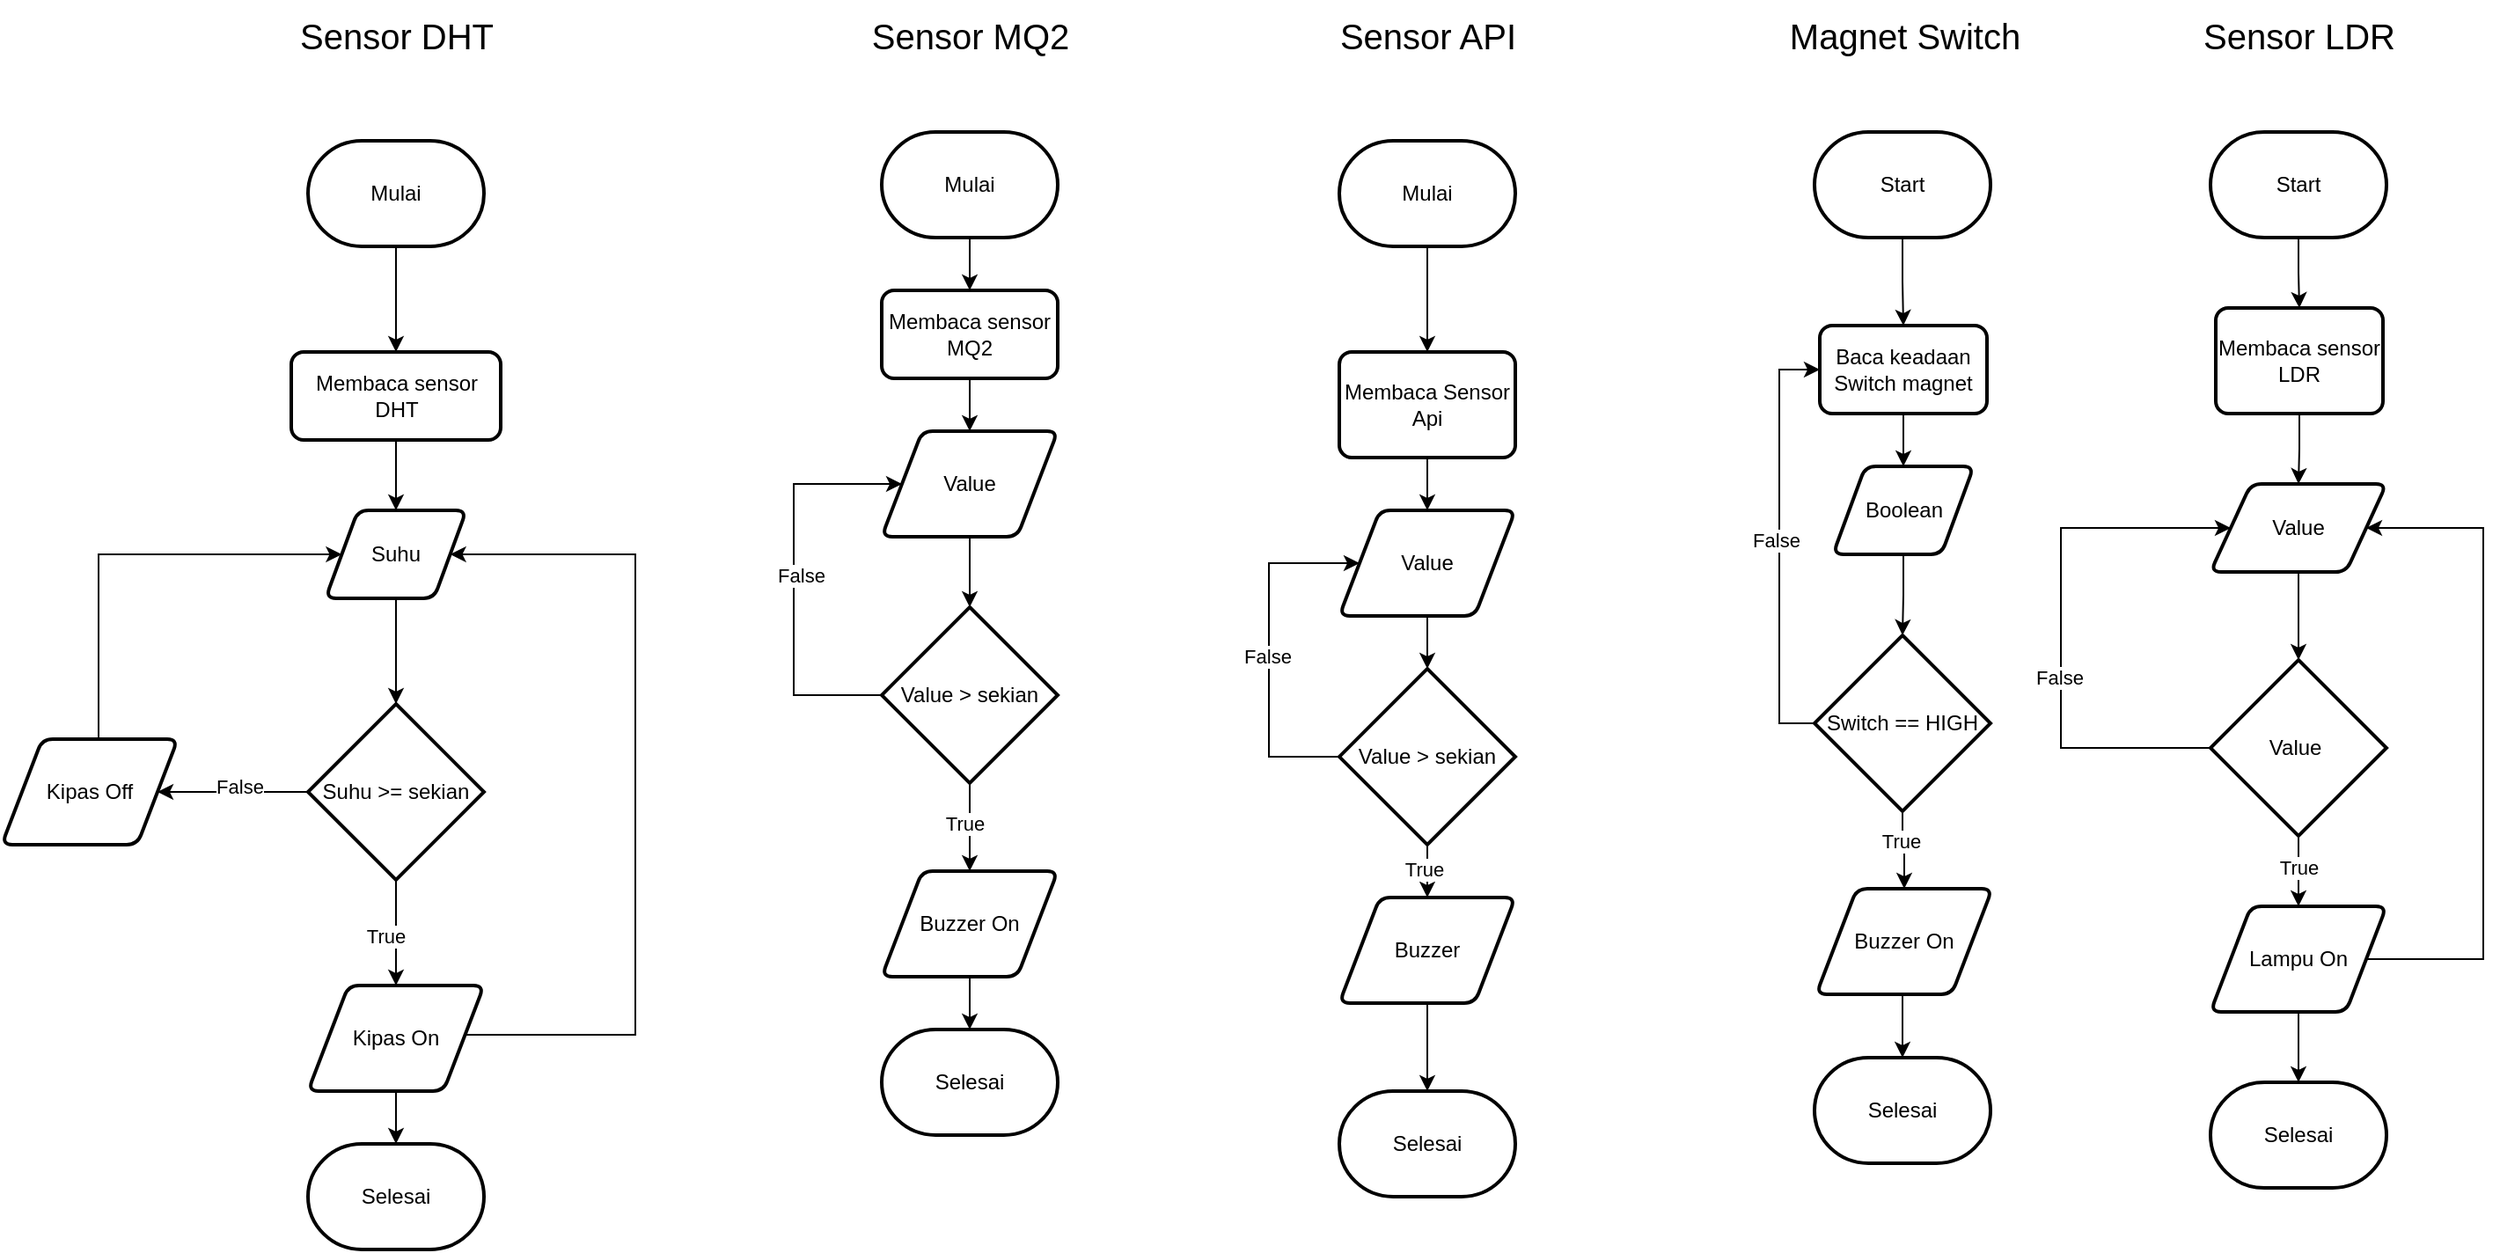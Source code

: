 <mxfile version="22.0.8" type="github">
  <diagram name="Page-1" id="b_5xpOAbyP6OrcqUFmXe">
    <mxGraphModel dx="1750" dy="957" grid="1" gridSize="10" guides="1" tooltips="1" connect="1" arrows="1" fold="1" page="1" pageScale="1" pageWidth="1500" pageHeight="800" math="0" shadow="0">
      <root>
        <mxCell id="0" />
        <mxCell id="1" parent="0" />
        <mxCell id="-h40FhRU-GJAkpafEQfK-1" style="edgeStyle=orthogonalEdgeStyle;rounded=0;orthogonalLoop=1;jettySize=auto;html=1;exitX=0.5;exitY=1;exitDx=0;exitDy=0;exitPerimeter=0;entryX=0.5;entryY=0;entryDx=0;entryDy=0;" edge="1" parent="1" source="-h40FhRU-GJAkpafEQfK-2" target="-h40FhRU-GJAkpafEQfK-4">
          <mxGeometry relative="1" as="geometry" />
        </mxCell>
        <mxCell id="-h40FhRU-GJAkpafEQfK-2" value="Mulai" style="strokeWidth=2;html=1;shape=mxgraph.flowchart.terminator;whiteSpace=wrap;" vertex="1" parent="1">
          <mxGeometry x="234" y="120" width="100" height="60" as="geometry" />
        </mxCell>
        <mxCell id="-h40FhRU-GJAkpafEQfK-3" style="edgeStyle=orthogonalEdgeStyle;rounded=0;orthogonalLoop=1;jettySize=auto;html=1;exitX=0.5;exitY=1;exitDx=0;exitDy=0;entryX=0.5;entryY=0;entryDx=0;entryDy=0;" edge="1" parent="1" source="-h40FhRU-GJAkpafEQfK-4" target="-h40FhRU-GJAkpafEQfK-5">
          <mxGeometry relative="1" as="geometry" />
        </mxCell>
        <mxCell id="-h40FhRU-GJAkpafEQfK-4" value="Membaca sensor DHT" style="rounded=1;whiteSpace=wrap;html=1;absoluteArcSize=1;arcSize=14;strokeWidth=2;" vertex="1" parent="1">
          <mxGeometry x="224.5" y="240" width="119" height="50" as="geometry" />
        </mxCell>
        <mxCell id="-h40FhRU-GJAkpafEQfK-5" value="Suhu" style="shape=parallelogram;html=1;strokeWidth=2;perimeter=parallelogramPerimeter;whiteSpace=wrap;rounded=1;arcSize=12;size=0.23;" vertex="1" parent="1">
          <mxGeometry x="244" y="330" width="80" height="50" as="geometry" />
        </mxCell>
        <mxCell id="-h40FhRU-GJAkpafEQfK-6" style="edgeStyle=orthogonalEdgeStyle;rounded=0;orthogonalLoop=1;jettySize=auto;html=1;exitX=0;exitY=0.5;exitDx=0;exitDy=0;exitPerimeter=0;entryX=1;entryY=0.5;entryDx=0;entryDy=0;" edge="1" parent="1" source="-h40FhRU-GJAkpafEQfK-10" target="-h40FhRU-GJAkpafEQfK-17">
          <mxGeometry relative="1" as="geometry">
            <mxPoint x="160" y="490" as="targetPoint" />
          </mxGeometry>
        </mxCell>
        <mxCell id="-h40FhRU-GJAkpafEQfK-7" value="False" style="edgeLabel;html=1;align=center;verticalAlign=middle;resizable=0;points=[];" vertex="1" connectable="0" parent="-h40FhRU-GJAkpafEQfK-6">
          <mxGeometry x="-0.082" y="-3" relative="1" as="geometry">
            <mxPoint as="offset" />
          </mxGeometry>
        </mxCell>
        <mxCell id="-h40FhRU-GJAkpafEQfK-8" style="edgeStyle=orthogonalEdgeStyle;rounded=0;orthogonalLoop=1;jettySize=auto;html=1;exitX=0.5;exitY=1;exitDx=0;exitDy=0;exitPerimeter=0;entryX=0.5;entryY=0;entryDx=0;entryDy=0;" edge="1" parent="1" source="-h40FhRU-GJAkpafEQfK-10" target="-h40FhRU-GJAkpafEQfK-16">
          <mxGeometry relative="1" as="geometry">
            <mxPoint x="320" y="570" as="targetPoint" />
          </mxGeometry>
        </mxCell>
        <mxCell id="-h40FhRU-GJAkpafEQfK-9" value="True" style="edgeLabel;html=1;align=center;verticalAlign=middle;resizable=0;points=[];" vertex="1" connectable="0" parent="-h40FhRU-GJAkpafEQfK-8">
          <mxGeometry x="0.057" y="-6" relative="1" as="geometry">
            <mxPoint as="offset" />
          </mxGeometry>
        </mxCell>
        <mxCell id="-h40FhRU-GJAkpafEQfK-10" value="Suhu &amp;gt;= sekian" style="strokeWidth=2;html=1;shape=mxgraph.flowchart.decision;whiteSpace=wrap;" vertex="1" parent="1">
          <mxGeometry x="234" y="440" width="100" height="100" as="geometry" />
        </mxCell>
        <mxCell id="-h40FhRU-GJAkpafEQfK-11" style="edgeStyle=orthogonalEdgeStyle;rounded=0;orthogonalLoop=1;jettySize=auto;html=1;exitX=0.5;exitY=1;exitDx=0;exitDy=0;entryX=0.5;entryY=0;entryDx=0;entryDy=0;entryPerimeter=0;" edge="1" parent="1" source="-h40FhRU-GJAkpafEQfK-5" target="-h40FhRU-GJAkpafEQfK-10">
          <mxGeometry relative="1" as="geometry" />
        </mxCell>
        <mxCell id="-h40FhRU-GJAkpafEQfK-12" style="edgeStyle=orthogonalEdgeStyle;rounded=0;orthogonalLoop=1;jettySize=auto;html=1;entryX=0;entryY=0.5;entryDx=0;entryDy=0;exitX=0.5;exitY=0;exitDx=0;exitDy=0;" edge="1" parent="1" source="-h40FhRU-GJAkpafEQfK-17" target="-h40FhRU-GJAkpafEQfK-5">
          <mxGeometry relative="1" as="geometry">
            <mxPoint x="130" y="410" as="sourcePoint" />
            <Array as="points">
              <mxPoint x="115" y="460" />
              <mxPoint x="115" y="355" />
            </Array>
          </mxGeometry>
        </mxCell>
        <mxCell id="-h40FhRU-GJAkpafEQfK-13" style="edgeStyle=orthogonalEdgeStyle;rounded=0;orthogonalLoop=1;jettySize=auto;html=1;exitX=1;exitY=0.5;exitDx=0;exitDy=0;entryX=1;entryY=0.5;entryDx=0;entryDy=0;" edge="1" parent="1" source="-h40FhRU-GJAkpafEQfK-16" target="-h40FhRU-GJAkpafEQfK-5">
          <mxGeometry relative="1" as="geometry">
            <mxPoint x="334.0" y="627.5" as="sourcePoint" />
            <Array as="points">
              <mxPoint x="323" y="628" />
              <mxPoint x="420" y="628" />
              <mxPoint x="420" y="355" />
            </Array>
          </mxGeometry>
        </mxCell>
        <mxCell id="-h40FhRU-GJAkpafEQfK-14" value="Selesai" style="strokeWidth=2;html=1;shape=mxgraph.flowchart.terminator;whiteSpace=wrap;" vertex="1" parent="1">
          <mxGeometry x="234" y="690" width="100" height="60" as="geometry" />
        </mxCell>
        <mxCell id="-h40FhRU-GJAkpafEQfK-15" style="edgeStyle=orthogonalEdgeStyle;rounded=0;orthogonalLoop=1;jettySize=auto;html=1;entryX=0.5;entryY=0;entryDx=0;entryDy=0;entryPerimeter=0;exitX=0.5;exitY=1;exitDx=0;exitDy=0;" edge="1" parent="1" source="-h40FhRU-GJAkpafEQfK-16" target="-h40FhRU-GJAkpafEQfK-14">
          <mxGeometry relative="1" as="geometry">
            <mxPoint x="410" y="700" as="sourcePoint" />
          </mxGeometry>
        </mxCell>
        <mxCell id="-h40FhRU-GJAkpafEQfK-16" value="Kipas On" style="shape=parallelogram;html=1;strokeWidth=2;perimeter=parallelogramPerimeter;whiteSpace=wrap;rounded=1;arcSize=12;size=0.23;" vertex="1" parent="1">
          <mxGeometry x="234" y="600" width="100" height="60" as="geometry" />
        </mxCell>
        <mxCell id="-h40FhRU-GJAkpafEQfK-17" value="Kipas Off" style="shape=parallelogram;html=1;strokeWidth=2;perimeter=parallelogramPerimeter;whiteSpace=wrap;rounded=1;arcSize=12;size=0.23;" vertex="1" parent="1">
          <mxGeometry x="60" y="460" width="100" height="60" as="geometry" />
        </mxCell>
        <mxCell id="-h40FhRU-GJAkpafEQfK-18" style="edgeStyle=orthogonalEdgeStyle;rounded=0;orthogonalLoop=1;jettySize=auto;html=1;exitX=0.5;exitY=1;exitDx=0;exitDy=0;exitPerimeter=0;entryX=0.5;entryY=0;entryDx=0;entryDy=0;" edge="1" parent="1" source="-h40FhRU-GJAkpafEQfK-19" target="-h40FhRU-GJAkpafEQfK-21">
          <mxGeometry relative="1" as="geometry" />
        </mxCell>
        <mxCell id="-h40FhRU-GJAkpafEQfK-19" value="Mulai" style="strokeWidth=2;html=1;shape=mxgraph.flowchart.terminator;whiteSpace=wrap;" vertex="1" parent="1">
          <mxGeometry x="560" y="115" width="100" height="60" as="geometry" />
        </mxCell>
        <mxCell id="-h40FhRU-GJAkpafEQfK-20" style="edgeStyle=orthogonalEdgeStyle;rounded=0;orthogonalLoop=1;jettySize=auto;html=1;exitX=0.5;exitY=1;exitDx=0;exitDy=0;entryX=0.5;entryY=0;entryDx=0;entryDy=0;" edge="1" parent="1" source="-h40FhRU-GJAkpafEQfK-21" target="-h40FhRU-GJAkpafEQfK-22">
          <mxGeometry relative="1" as="geometry" />
        </mxCell>
        <mxCell id="-h40FhRU-GJAkpafEQfK-21" value="Membaca sensor MQ2" style="rounded=1;whiteSpace=wrap;html=1;absoluteArcSize=1;arcSize=14;strokeWidth=2;" vertex="1" parent="1">
          <mxGeometry x="560" y="205" width="100" height="50" as="geometry" />
        </mxCell>
        <mxCell id="-h40FhRU-GJAkpafEQfK-22" value="Value" style="shape=parallelogram;html=1;strokeWidth=2;perimeter=parallelogramPerimeter;whiteSpace=wrap;rounded=1;arcSize=12;size=0.23;" vertex="1" parent="1">
          <mxGeometry x="560" y="285" width="100" height="60" as="geometry" />
        </mxCell>
        <mxCell id="-h40FhRU-GJAkpafEQfK-23" style="edgeStyle=orthogonalEdgeStyle;rounded=0;orthogonalLoop=1;jettySize=auto;html=1;exitX=0;exitY=0.5;exitDx=0;exitDy=0;exitPerimeter=0;entryX=0;entryY=0.5;entryDx=0;entryDy=0;" edge="1" parent="1" source="-h40FhRU-GJAkpafEQfK-27" target="-h40FhRU-GJAkpafEQfK-22">
          <mxGeometry relative="1" as="geometry">
            <Array as="points">
              <mxPoint x="510" y="435" />
              <mxPoint x="510" y="315" />
            </Array>
          </mxGeometry>
        </mxCell>
        <mxCell id="-h40FhRU-GJAkpafEQfK-24" value="False" style="edgeLabel;html=1;align=center;verticalAlign=middle;resizable=0;points=[];" vertex="1" connectable="0" parent="-h40FhRU-GJAkpafEQfK-23">
          <mxGeometry x="0.021" y="-4" relative="1" as="geometry">
            <mxPoint as="offset" />
          </mxGeometry>
        </mxCell>
        <mxCell id="-h40FhRU-GJAkpafEQfK-25" style="edgeStyle=orthogonalEdgeStyle;rounded=0;orthogonalLoop=1;jettySize=auto;html=1;exitX=0.5;exitY=1;exitDx=0;exitDy=0;exitPerimeter=0;entryX=0.5;entryY=0;entryDx=0;entryDy=0;" edge="1" parent="1" source="-h40FhRU-GJAkpafEQfK-27" target="-h40FhRU-GJAkpafEQfK-28">
          <mxGeometry relative="1" as="geometry" />
        </mxCell>
        <mxCell id="-h40FhRU-GJAkpafEQfK-26" value="True" style="edgeLabel;html=1;align=center;verticalAlign=middle;resizable=0;points=[];" vertex="1" connectable="0" parent="-h40FhRU-GJAkpafEQfK-25">
          <mxGeometry x="-0.088" y="-3" relative="1" as="geometry">
            <mxPoint as="offset" />
          </mxGeometry>
        </mxCell>
        <mxCell id="-h40FhRU-GJAkpafEQfK-27" value="Value &amp;gt; sekian" style="strokeWidth=2;html=1;shape=mxgraph.flowchart.decision;whiteSpace=wrap;" vertex="1" parent="1">
          <mxGeometry x="560" y="385" width="100" height="100" as="geometry" />
        </mxCell>
        <mxCell id="-h40FhRU-GJAkpafEQfK-28" value="Buzzer On" style="shape=parallelogram;html=1;strokeWidth=2;perimeter=parallelogramPerimeter;whiteSpace=wrap;rounded=1;arcSize=12;size=0.23;" vertex="1" parent="1">
          <mxGeometry x="560" y="535" width="100" height="60" as="geometry" />
        </mxCell>
        <mxCell id="-h40FhRU-GJAkpafEQfK-29" value="Selesai" style="strokeWidth=2;html=1;shape=mxgraph.flowchart.terminator;whiteSpace=wrap;" vertex="1" parent="1">
          <mxGeometry x="560" y="625" width="100" height="60" as="geometry" />
        </mxCell>
        <mxCell id="-h40FhRU-GJAkpafEQfK-30" style="edgeStyle=orthogonalEdgeStyle;rounded=0;orthogonalLoop=1;jettySize=auto;html=1;exitX=0.5;exitY=1;exitDx=0;exitDy=0;entryX=0.5;entryY=0;entryDx=0;entryDy=0;entryPerimeter=0;" edge="1" parent="1" source="-h40FhRU-GJAkpafEQfK-22" target="-h40FhRU-GJAkpafEQfK-27">
          <mxGeometry relative="1" as="geometry" />
        </mxCell>
        <mxCell id="-h40FhRU-GJAkpafEQfK-31" style="edgeStyle=orthogonalEdgeStyle;rounded=0;orthogonalLoop=1;jettySize=auto;html=1;exitX=0.5;exitY=1;exitDx=0;exitDy=0;entryX=0.5;entryY=0;entryDx=0;entryDy=0;entryPerimeter=0;" edge="1" parent="1" source="-h40FhRU-GJAkpafEQfK-28" target="-h40FhRU-GJAkpafEQfK-29">
          <mxGeometry relative="1" as="geometry" />
        </mxCell>
        <mxCell id="-h40FhRU-GJAkpafEQfK-32" style="edgeStyle=orthogonalEdgeStyle;rounded=0;orthogonalLoop=1;jettySize=auto;html=1;exitX=0.5;exitY=1;exitDx=0;exitDy=0;exitPerimeter=0;entryX=0.5;entryY=0;entryDx=0;entryDy=0;" edge="1" parent="1" source="-h40FhRU-GJAkpafEQfK-33" target="-h40FhRU-GJAkpafEQfK-35">
          <mxGeometry relative="1" as="geometry" />
        </mxCell>
        <mxCell id="-h40FhRU-GJAkpafEQfK-33" value="Mulai" style="strokeWidth=2;html=1;shape=mxgraph.flowchart.terminator;whiteSpace=wrap;" vertex="1" parent="1">
          <mxGeometry x="820" y="120" width="100" height="60" as="geometry" />
        </mxCell>
        <mxCell id="-h40FhRU-GJAkpafEQfK-34" style="edgeStyle=orthogonalEdgeStyle;rounded=0;orthogonalLoop=1;jettySize=auto;html=1;exitX=0.5;exitY=1;exitDx=0;exitDy=0;entryX=0.5;entryY=0;entryDx=0;entryDy=0;" edge="1" parent="1" source="-h40FhRU-GJAkpafEQfK-35" target="-h40FhRU-GJAkpafEQfK-41">
          <mxGeometry relative="1" as="geometry" />
        </mxCell>
        <mxCell id="-h40FhRU-GJAkpafEQfK-35" value="Membaca Sensor Api" style="rounded=1;whiteSpace=wrap;html=1;absoluteArcSize=1;arcSize=14;strokeWidth=2;" vertex="1" parent="1">
          <mxGeometry x="820" y="240" width="100" height="60" as="geometry" />
        </mxCell>
        <mxCell id="-h40FhRU-GJAkpafEQfK-36" style="edgeStyle=orthogonalEdgeStyle;rounded=0;orthogonalLoop=1;jettySize=auto;html=1;exitX=0.5;exitY=1;exitDx=0;exitDy=0;exitPerimeter=0;entryX=0.5;entryY=0;entryDx=0;entryDy=0;" edge="1" parent="1" source="-h40FhRU-GJAkpafEQfK-40" target="-h40FhRU-GJAkpafEQfK-43">
          <mxGeometry relative="1" as="geometry" />
        </mxCell>
        <mxCell id="-h40FhRU-GJAkpafEQfK-37" value="True" style="edgeLabel;html=1;align=center;verticalAlign=middle;resizable=0;points=[];" vertex="1" connectable="0" parent="-h40FhRU-GJAkpafEQfK-36">
          <mxGeometry x="-0.08" y="-2" relative="1" as="geometry">
            <mxPoint as="offset" />
          </mxGeometry>
        </mxCell>
        <mxCell id="-h40FhRU-GJAkpafEQfK-38" style="edgeStyle=orthogonalEdgeStyle;rounded=0;orthogonalLoop=1;jettySize=auto;html=1;exitX=0;exitY=0.5;exitDx=0;exitDy=0;exitPerimeter=0;entryX=0;entryY=0.5;entryDx=0;entryDy=0;" edge="1" parent="1" source="-h40FhRU-GJAkpafEQfK-40" target="-h40FhRU-GJAkpafEQfK-41">
          <mxGeometry relative="1" as="geometry">
            <Array as="points">
              <mxPoint x="780" y="470" />
              <mxPoint x="780" y="360" />
            </Array>
          </mxGeometry>
        </mxCell>
        <mxCell id="-h40FhRU-GJAkpafEQfK-39" value="False" style="edgeLabel;html=1;align=center;verticalAlign=middle;resizable=0;points=[];" vertex="1" connectable="0" parent="-h40FhRU-GJAkpafEQfK-38">
          <mxGeometry x="-0.035" y="1" relative="1" as="geometry">
            <mxPoint as="offset" />
          </mxGeometry>
        </mxCell>
        <mxCell id="-h40FhRU-GJAkpafEQfK-40" value="Value &amp;gt; sekian" style="strokeWidth=2;html=1;shape=mxgraph.flowchart.decision;whiteSpace=wrap;" vertex="1" parent="1">
          <mxGeometry x="820" y="420" width="100" height="100" as="geometry" />
        </mxCell>
        <mxCell id="-h40FhRU-GJAkpafEQfK-41" value="Value" style="shape=parallelogram;html=1;strokeWidth=2;perimeter=parallelogramPerimeter;whiteSpace=wrap;rounded=1;arcSize=12;size=0.23;" vertex="1" parent="1">
          <mxGeometry x="820" y="330" width="100" height="60" as="geometry" />
        </mxCell>
        <mxCell id="-h40FhRU-GJAkpafEQfK-42" style="edgeStyle=orthogonalEdgeStyle;rounded=0;orthogonalLoop=1;jettySize=auto;html=1;exitX=0.5;exitY=1;exitDx=0;exitDy=0;entryX=0.5;entryY=0;entryDx=0;entryDy=0;entryPerimeter=0;" edge="1" parent="1" source="-h40FhRU-GJAkpafEQfK-41" target="-h40FhRU-GJAkpafEQfK-40">
          <mxGeometry relative="1" as="geometry" />
        </mxCell>
        <mxCell id="-h40FhRU-GJAkpafEQfK-43" value="Buzzer" style="shape=parallelogram;html=1;strokeWidth=2;perimeter=parallelogramPerimeter;whiteSpace=wrap;rounded=1;arcSize=12;size=0.23;" vertex="1" parent="1">
          <mxGeometry x="820" y="550" width="100" height="60" as="geometry" />
        </mxCell>
        <mxCell id="-h40FhRU-GJAkpafEQfK-44" value="Selesai" style="strokeWidth=2;html=1;shape=mxgraph.flowchart.terminator;whiteSpace=wrap;" vertex="1" parent="1">
          <mxGeometry x="820" y="660" width="100" height="60" as="geometry" />
        </mxCell>
        <mxCell id="-h40FhRU-GJAkpafEQfK-45" style="edgeStyle=orthogonalEdgeStyle;rounded=0;orthogonalLoop=1;jettySize=auto;html=1;exitX=0.5;exitY=1;exitDx=0;exitDy=0;entryX=0.5;entryY=0;entryDx=0;entryDy=0;entryPerimeter=0;" edge="1" parent="1" source="-h40FhRU-GJAkpafEQfK-43" target="-h40FhRU-GJAkpafEQfK-44">
          <mxGeometry relative="1" as="geometry" />
        </mxCell>
        <mxCell id="-h40FhRU-GJAkpafEQfK-46" style="edgeStyle=orthogonalEdgeStyle;rounded=0;orthogonalLoop=1;jettySize=auto;html=1;exitX=0.5;exitY=1;exitDx=0;exitDy=0;exitPerimeter=0;entryX=0.5;entryY=0;entryDx=0;entryDy=0;" edge="1" parent="1" source="-h40FhRU-GJAkpafEQfK-47" target="-h40FhRU-GJAkpafEQfK-49">
          <mxGeometry relative="1" as="geometry" />
        </mxCell>
        <mxCell id="-h40FhRU-GJAkpafEQfK-47" value="Start" style="strokeWidth=2;html=1;shape=mxgraph.flowchart.terminator;whiteSpace=wrap;" vertex="1" parent="1">
          <mxGeometry x="1090" y="115" width="100" height="60" as="geometry" />
        </mxCell>
        <mxCell id="-h40FhRU-GJAkpafEQfK-48" style="edgeStyle=orthogonalEdgeStyle;rounded=0;orthogonalLoop=1;jettySize=auto;html=1;exitX=0.5;exitY=1;exitDx=0;exitDy=0;entryX=0.5;entryY=0;entryDx=0;entryDy=0;" edge="1" parent="1" source="-h40FhRU-GJAkpafEQfK-49" target="-h40FhRU-GJAkpafEQfK-57">
          <mxGeometry relative="1" as="geometry" />
        </mxCell>
        <mxCell id="-h40FhRU-GJAkpafEQfK-49" value="Baca keadaan Switch magnet" style="rounded=1;whiteSpace=wrap;html=1;absoluteArcSize=1;arcSize=14;strokeWidth=2;" vertex="1" parent="1">
          <mxGeometry x="1093" y="225" width="95" height="50" as="geometry" />
        </mxCell>
        <mxCell id="-h40FhRU-GJAkpafEQfK-50" style="edgeStyle=orthogonalEdgeStyle;rounded=0;orthogonalLoop=1;jettySize=auto;html=1;exitX=0;exitY=0.5;exitDx=0;exitDy=0;exitPerimeter=0;entryX=0;entryY=0.5;entryDx=0;entryDy=0;" edge="1" parent="1" source="-h40FhRU-GJAkpafEQfK-54" target="-h40FhRU-GJAkpafEQfK-49">
          <mxGeometry relative="1" as="geometry" />
        </mxCell>
        <mxCell id="-h40FhRU-GJAkpafEQfK-51" value="False" style="edgeLabel;html=1;align=center;verticalAlign=middle;resizable=0;points=[];" vertex="1" connectable="0" parent="-h40FhRU-GJAkpafEQfK-50">
          <mxGeometry x="0.022" y="2" relative="1" as="geometry">
            <mxPoint as="offset" />
          </mxGeometry>
        </mxCell>
        <mxCell id="-h40FhRU-GJAkpafEQfK-52" style="edgeStyle=orthogonalEdgeStyle;rounded=0;orthogonalLoop=1;jettySize=auto;html=1;exitX=0.5;exitY=1;exitDx=0;exitDy=0;exitPerimeter=0;entryX=0.5;entryY=0;entryDx=0;entryDy=0;" edge="1" parent="1" source="-h40FhRU-GJAkpafEQfK-54" target="-h40FhRU-GJAkpafEQfK-59">
          <mxGeometry relative="1" as="geometry">
            <mxPoint x="1315" y="465" as="targetPoint" />
          </mxGeometry>
        </mxCell>
        <mxCell id="-h40FhRU-GJAkpafEQfK-53" value="True" style="edgeLabel;html=1;align=center;verticalAlign=middle;resizable=0;points=[];" vertex="1" connectable="0" parent="-h40FhRU-GJAkpafEQfK-52">
          <mxGeometry x="-0.239" y="-1" relative="1" as="geometry">
            <mxPoint as="offset" />
          </mxGeometry>
        </mxCell>
        <mxCell id="-h40FhRU-GJAkpafEQfK-54" value="Switch == HIGH" style="strokeWidth=2;html=1;shape=mxgraph.flowchart.decision;whiteSpace=wrap;" vertex="1" parent="1">
          <mxGeometry x="1090" y="401" width="100" height="100" as="geometry" />
        </mxCell>
        <mxCell id="-h40FhRU-GJAkpafEQfK-55" value="Selesai" style="strokeWidth=2;html=1;shape=mxgraph.flowchart.terminator;whiteSpace=wrap;" vertex="1" parent="1">
          <mxGeometry x="1090" y="641" width="100" height="60" as="geometry" />
        </mxCell>
        <mxCell id="-h40FhRU-GJAkpafEQfK-56" style="edgeStyle=orthogonalEdgeStyle;rounded=0;orthogonalLoop=1;jettySize=auto;html=1;entryX=0.5;entryY=0;entryDx=0;entryDy=0;entryPerimeter=0;exitX=0.5;exitY=1;exitDx=0;exitDy=0;" edge="1" parent="1" source="-h40FhRU-GJAkpafEQfK-59" target="-h40FhRU-GJAkpafEQfK-55">
          <mxGeometry relative="1" as="geometry">
            <mxPoint x="1315" y="635" as="sourcePoint" />
          </mxGeometry>
        </mxCell>
        <mxCell id="-h40FhRU-GJAkpafEQfK-57" value="Boolean" style="shape=parallelogram;html=1;strokeWidth=2;perimeter=parallelogramPerimeter;whiteSpace=wrap;rounded=1;arcSize=12;size=0.23;" vertex="1" parent="1">
          <mxGeometry x="1100.5" y="305" width="80" height="50" as="geometry" />
        </mxCell>
        <mxCell id="-h40FhRU-GJAkpafEQfK-58" style="edgeStyle=orthogonalEdgeStyle;rounded=0;orthogonalLoop=1;jettySize=auto;html=1;exitX=0.5;exitY=1;exitDx=0;exitDy=0;entryX=0.5;entryY=0;entryDx=0;entryDy=0;entryPerimeter=0;" edge="1" parent="1" source="-h40FhRU-GJAkpafEQfK-57" target="-h40FhRU-GJAkpafEQfK-54">
          <mxGeometry relative="1" as="geometry" />
        </mxCell>
        <mxCell id="-h40FhRU-GJAkpafEQfK-59" value="Buzzer On" style="shape=parallelogram;html=1;strokeWidth=2;perimeter=parallelogramPerimeter;whiteSpace=wrap;rounded=1;arcSize=12;size=0.23;" vertex="1" parent="1">
          <mxGeometry x="1091" y="545" width="100" height="60" as="geometry" />
        </mxCell>
        <mxCell id="-h40FhRU-GJAkpafEQfK-60" style="edgeStyle=orthogonalEdgeStyle;rounded=0;orthogonalLoop=1;jettySize=auto;html=1;exitX=0.5;exitY=1;exitDx=0;exitDy=0;exitPerimeter=0;entryX=0.5;entryY=0;entryDx=0;entryDy=0;" edge="1" parent="1" source="-h40FhRU-GJAkpafEQfK-61" target="-h40FhRU-GJAkpafEQfK-63">
          <mxGeometry relative="1" as="geometry" />
        </mxCell>
        <mxCell id="-h40FhRU-GJAkpafEQfK-61" value="Start" style="strokeWidth=2;html=1;shape=mxgraph.flowchart.terminator;whiteSpace=wrap;" vertex="1" parent="1">
          <mxGeometry x="1315" y="115" width="100" height="60" as="geometry" />
        </mxCell>
        <mxCell id="-h40FhRU-GJAkpafEQfK-62" style="edgeStyle=orthogonalEdgeStyle;rounded=0;orthogonalLoop=1;jettySize=auto;html=1;exitX=0.5;exitY=1;exitDx=0;exitDy=0;entryX=0.5;entryY=0;entryDx=0;entryDy=0;" edge="1" parent="1" source="-h40FhRU-GJAkpafEQfK-63" target="-h40FhRU-GJAkpafEQfK-64">
          <mxGeometry relative="1" as="geometry" />
        </mxCell>
        <mxCell id="-h40FhRU-GJAkpafEQfK-63" value="Membaca sensor LDR" style="rounded=1;whiteSpace=wrap;html=1;absoluteArcSize=1;arcSize=14;strokeWidth=2;" vertex="1" parent="1">
          <mxGeometry x="1318" y="215" width="95" height="60" as="geometry" />
        </mxCell>
        <mxCell id="-h40FhRU-GJAkpafEQfK-64" value="Value" style="shape=parallelogram;html=1;strokeWidth=2;perimeter=parallelogramPerimeter;whiteSpace=wrap;rounded=1;arcSize=12;size=0.23;" vertex="1" parent="1">
          <mxGeometry x="1315" y="315" width="100" height="50" as="geometry" />
        </mxCell>
        <mxCell id="-h40FhRU-GJAkpafEQfK-65" style="edgeStyle=orthogonalEdgeStyle;rounded=0;orthogonalLoop=1;jettySize=auto;html=1;exitX=0;exitY=0.5;exitDx=0;exitDy=0;exitPerimeter=0;entryX=0;entryY=0.5;entryDx=0;entryDy=0;" edge="1" parent="1" source="-h40FhRU-GJAkpafEQfK-69" target="-h40FhRU-GJAkpafEQfK-64">
          <mxGeometry relative="1" as="geometry">
            <Array as="points">
              <mxPoint x="1230" y="465" />
              <mxPoint x="1230" y="340" />
            </Array>
          </mxGeometry>
        </mxCell>
        <mxCell id="-h40FhRU-GJAkpafEQfK-66" value="False" style="edgeLabel;html=1;align=center;verticalAlign=middle;resizable=0;points=[];" vertex="1" connectable="0" parent="-h40FhRU-GJAkpafEQfK-65">
          <mxGeometry x="-0.183" y="1" relative="1" as="geometry">
            <mxPoint as="offset" />
          </mxGeometry>
        </mxCell>
        <mxCell id="-h40FhRU-GJAkpafEQfK-67" style="edgeStyle=orthogonalEdgeStyle;rounded=0;orthogonalLoop=1;jettySize=auto;html=1;exitX=0.5;exitY=1;exitDx=0;exitDy=0;exitPerimeter=0;entryX=0.5;entryY=0;entryDx=0;entryDy=0;" edge="1" parent="1" source="-h40FhRU-GJAkpafEQfK-69" target="-h40FhRU-GJAkpafEQfK-72">
          <mxGeometry relative="1" as="geometry" />
        </mxCell>
        <mxCell id="-h40FhRU-GJAkpafEQfK-68" value="True" style="edgeLabel;html=1;align=center;verticalAlign=middle;resizable=0;points=[];" vertex="1" connectable="0" parent="-h40FhRU-GJAkpafEQfK-67">
          <mxGeometry x="-0.129" relative="1" as="geometry">
            <mxPoint as="offset" />
          </mxGeometry>
        </mxCell>
        <mxCell id="-h40FhRU-GJAkpafEQfK-69" value="Value&amp;nbsp;" style="strokeWidth=2;html=1;shape=mxgraph.flowchart.decision;whiteSpace=wrap;" vertex="1" parent="1">
          <mxGeometry x="1315" y="415" width="100" height="100" as="geometry" />
        </mxCell>
        <mxCell id="-h40FhRU-GJAkpafEQfK-70" style="edgeStyle=orthogonalEdgeStyle;rounded=0;orthogonalLoop=1;jettySize=auto;html=1;exitX=0.5;exitY=1;exitDx=0;exitDy=0;entryX=0.5;entryY=0;entryDx=0;entryDy=0;entryPerimeter=0;" edge="1" parent="1" source="-h40FhRU-GJAkpafEQfK-64" target="-h40FhRU-GJAkpafEQfK-69">
          <mxGeometry relative="1" as="geometry" />
        </mxCell>
        <mxCell id="-h40FhRU-GJAkpafEQfK-71" style="edgeStyle=orthogonalEdgeStyle;rounded=0;orthogonalLoop=1;jettySize=auto;html=1;exitX=1;exitY=0.5;exitDx=0;exitDy=0;entryX=1;entryY=0.5;entryDx=0;entryDy=0;" edge="1" parent="1" source="-h40FhRU-GJAkpafEQfK-72" target="-h40FhRU-GJAkpafEQfK-64">
          <mxGeometry relative="1" as="geometry">
            <Array as="points">
              <mxPoint x="1470" y="585" />
              <mxPoint x="1470" y="340" />
            </Array>
          </mxGeometry>
        </mxCell>
        <mxCell id="-h40FhRU-GJAkpafEQfK-72" value="Lampu On" style="shape=parallelogram;html=1;strokeWidth=2;perimeter=parallelogramPerimeter;whiteSpace=wrap;rounded=1;arcSize=12;size=0.23;" vertex="1" parent="1">
          <mxGeometry x="1315" y="555" width="100" height="60" as="geometry" />
        </mxCell>
        <mxCell id="-h40FhRU-GJAkpafEQfK-73" value="Selesai" style="strokeWidth=2;html=1;shape=mxgraph.flowchart.terminator;whiteSpace=wrap;" vertex="1" parent="1">
          <mxGeometry x="1315" y="655" width="100" height="60" as="geometry" />
        </mxCell>
        <mxCell id="-h40FhRU-GJAkpafEQfK-74" style="edgeStyle=orthogonalEdgeStyle;rounded=0;orthogonalLoop=1;jettySize=auto;html=1;exitX=0.5;exitY=1;exitDx=0;exitDy=0;entryX=0.5;entryY=0;entryDx=0;entryDy=0;entryPerimeter=0;" edge="1" parent="1" source="-h40FhRU-GJAkpafEQfK-72" target="-h40FhRU-GJAkpafEQfK-73">
          <mxGeometry relative="1" as="geometry" />
        </mxCell>
        <mxCell id="-h40FhRU-GJAkpafEQfK-75" value="Sensor DHT" style="text;html=1;align=center;verticalAlign=middle;resizable=0;points=[];autosize=1;strokeColor=none;fillColor=none;fontSize=20;" vertex="1" parent="1">
          <mxGeometry x="219" y="40" width="130" height="40" as="geometry" />
        </mxCell>
        <mxCell id="-h40FhRU-GJAkpafEQfK-76" value="Sensor MQ2" style="text;html=1;align=center;verticalAlign=middle;resizable=0;points=[];autosize=1;strokeColor=none;fillColor=none;fontSize=20;" vertex="1" parent="1">
          <mxGeometry x="540" y="40" width="140" height="40" as="geometry" />
        </mxCell>
        <mxCell id="-h40FhRU-GJAkpafEQfK-77" value="Sensor API" style="text;html=1;align=center;verticalAlign=middle;resizable=0;points=[];autosize=1;strokeColor=none;fillColor=none;fontSize=20;" vertex="1" parent="1">
          <mxGeometry x="810" y="40" width="120" height="40" as="geometry" />
        </mxCell>
        <mxCell id="-h40FhRU-GJAkpafEQfK-78" value="Magnet Switch" style="text;html=1;align=center;verticalAlign=middle;resizable=0;points=[];autosize=1;strokeColor=none;fillColor=none;fontSize=20;" vertex="1" parent="1">
          <mxGeometry x="1066" y="40" width="150" height="40" as="geometry" />
        </mxCell>
        <mxCell id="-h40FhRU-GJAkpafEQfK-79" value="Sensor LDR" style="text;html=1;align=center;verticalAlign=middle;resizable=0;points=[];autosize=1;strokeColor=none;fillColor=none;fontSize=20;" vertex="1" parent="1">
          <mxGeometry x="1300" y="40" width="130" height="40" as="geometry" />
        </mxCell>
      </root>
    </mxGraphModel>
  </diagram>
</mxfile>

